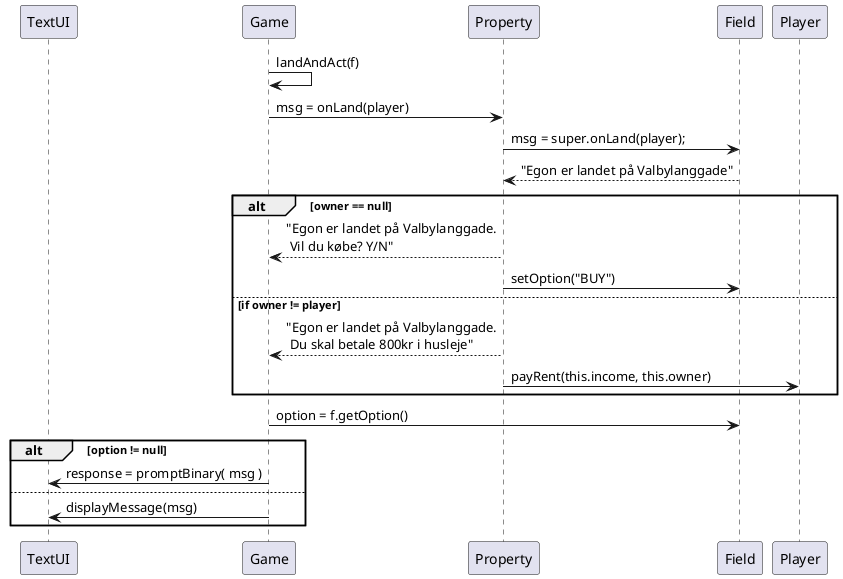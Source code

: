 @startuml
'https://plantuml.com/sequence-diagram
participant TextUI as ui
participant Game as game

participant Property as subField
participant Field  as field


game -> game : landAndAct(f)
game -> subField : msg = onLand(player)
subField -> field : msg = super.onLand(player);
field --> subField: "Egon er landet på Valbylanggade"

alt owner == null
subField --> game: "Egon er landet på Valbylanggade.\n Vil du købe? Y/N"
subField -> field: setOption("BUY")
else if owner != player
 subField --> game: "Egon er landet på Valbylanggade.\n Du skal betale 800kr i husleje"
 subField -> Player :payRent(this.income, this.owner)


end
game -> field: option = f.getOption()

alt option != null
game -> ui : response = promptBinary( msg )
else
game -> ui: displayMessage(msg)
end


@enduml